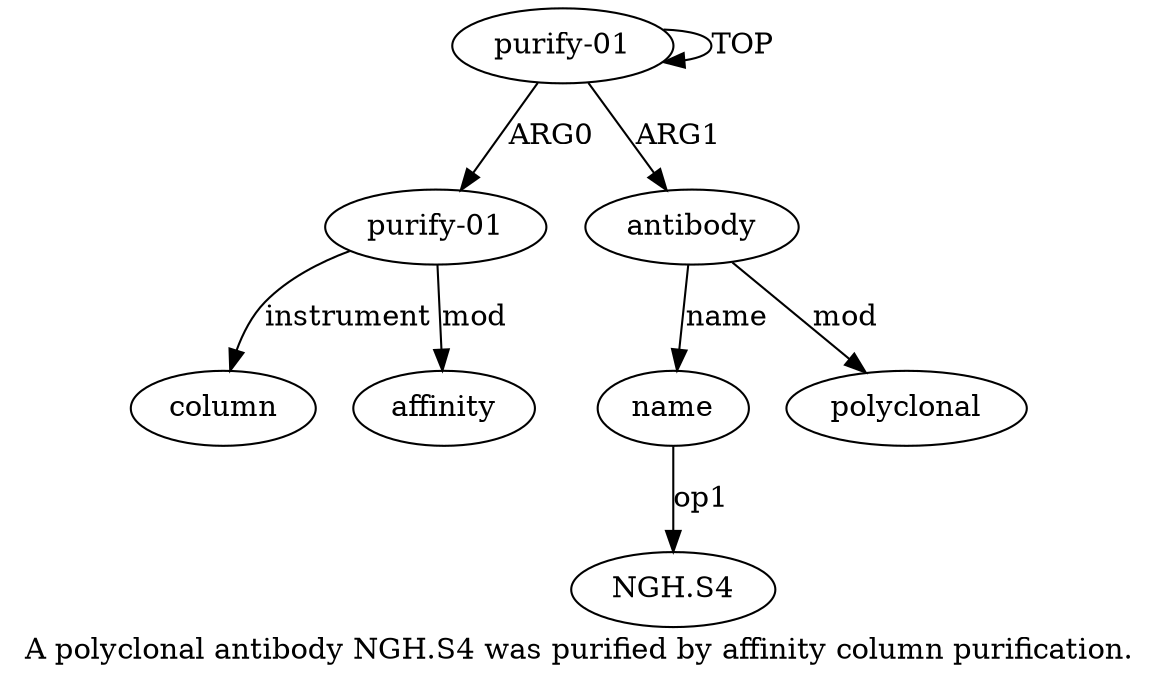 digraph  {
	graph [label="A polyclonal antibody NGH.S4 was purified by affinity column purification."];
	node [label="\N"];
	a1	 [color=black,
		gold_ind=1,
		gold_label="purify-01",
		label="purify-01",
		test_ind=1,
		test_label="purify-01"];
	a3	 [color=black,
		gold_ind=3,
		gold_label=column,
		label=column,
		test_ind=3,
		test_label=column];
	a1 -> a3 [key=0,
	color=black,
	gold_label=instrument,
	label=instrument,
	test_label=instrument];
a2 [color=black,
	gold_ind=2,
	gold_label=affinity,
	label=affinity,
	test_ind=2,
	test_label=affinity];
a1 -> a2 [key=0,
color=black,
gold_label=mod,
label=mod,
test_label=mod];
a0 [color=black,
gold_ind=0,
gold_label="purify-01",
label="purify-01",
test_ind=0,
test_label="purify-01"];
a0 -> a1 [key=0,
color=black,
gold_label=ARG0,
label=ARG0,
test_label=ARG0];
a0 -> a0 [key=0,
color=black,
gold_label=TOP,
label=TOP,
test_label=TOP];
a4 [color=black,
gold_ind=4,
gold_label=antibody,
label=antibody,
test_ind=4,
test_label=antibody];
a0 -> a4 [key=0,
color=black,
gold_label=ARG1,
label=ARG1,
test_label=ARG1];
a5 [color=black,
gold_ind=5,
gold_label=name,
label=name,
test_ind=5,
test_label=name];
"a5 NGH.S4" [color=black,
gold_ind=-1,
gold_label="NGH.S4",
label="NGH.S4",
test_ind=-1,
test_label="NGH.S4"];
a5 -> "a5 NGH.S4" [key=0,
color=black,
gold_label=op1,
label=op1,
test_label=op1];
a4 -> a5 [key=0,
color=black,
gold_label=name,
label=name,
test_label=name];
a6 [color=black,
gold_ind=6,
gold_label=polyclonal,
label=polyclonal,
test_ind=6,
test_label=polyclonal];
a4 -> a6 [key=0,
color=black,
gold_label=mod,
label=mod,
test_label=mod];
}
